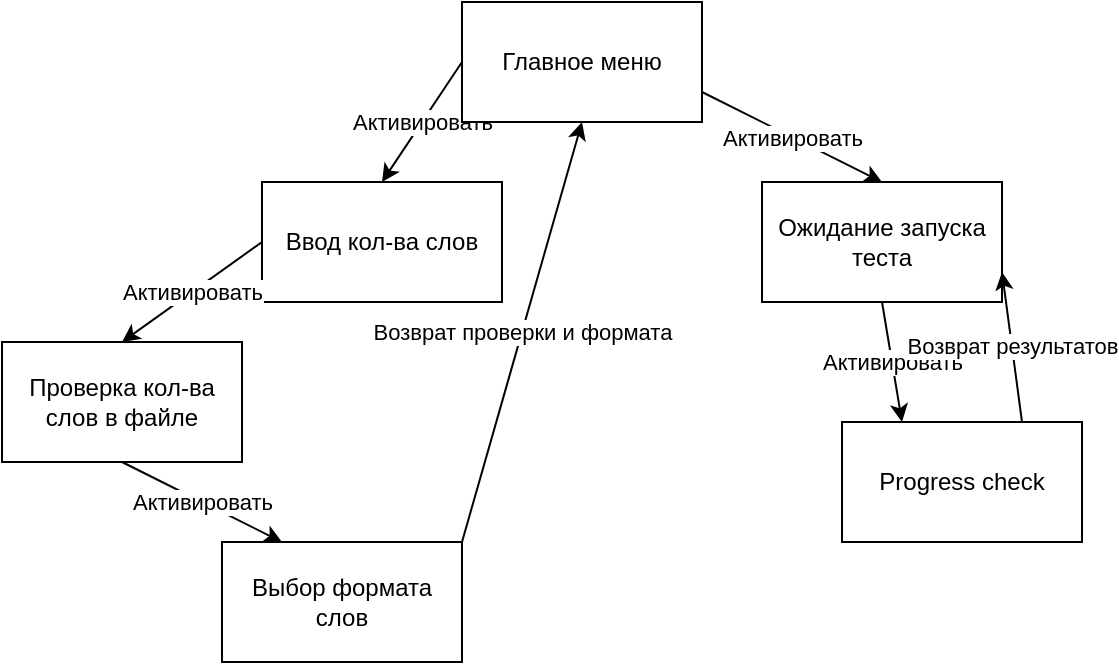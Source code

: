 <mxfile version="12.1.3" pages="1"><diagram id="PR0plhFFlYOe0MXO-YD0" name="Page-1"><mxGraphModel dx="1024" dy="428" grid="1" gridSize="10" guides="1" tooltips="1" connect="1" arrows="1" fold="1" page="1" pageScale="1" pageWidth="827" pageHeight="1169" math="0" shadow="0"><root><mxCell id="0"/><mxCell id="1" parent="0"/><mxCell id="tQxusTs7xUVKyoij3I9l-30" value="Ввод кол-ва слов" style="rounded=0;whiteSpace=wrap;html=1;" vertex="1" parent="1"><mxGeometry x="270" y="100" width="120" height="60" as="geometry"/></mxCell><mxCell id="tQxusTs7xUVKyoij3I9l-31" value="Проверка кол-ва слов в файле" style="rounded=0;whiteSpace=wrap;html=1;" vertex="1" parent="1"><mxGeometry x="140" y="180" width="120" height="60" as="geometry"/></mxCell><mxCell id="tQxusTs7xUVKyoij3I9l-33" value="Активировать" style="endArrow=classic;html=1;entryX=0.5;entryY=0;entryDx=0;entryDy=0;exitX=0;exitY=0.5;exitDx=0;exitDy=0;" edge="1" parent="1" source="tQxusTs7xUVKyoij3I9l-30" target="tQxusTs7xUVKyoij3I9l-31"><mxGeometry width="50" height="50" relative="1" as="geometry"><mxPoint x="150" y="200" as="sourcePoint"/><mxPoint x="200" y="150" as="targetPoint"/></mxGeometry></mxCell><mxCell id="tQxusTs7xUVKyoij3I9l-34" value="Активировать" style="endArrow=classic;html=1;exitX=0.5;exitY=1;exitDx=0;exitDy=0;entryX=0.25;entryY=0;entryDx=0;entryDy=0;" edge="1" parent="1" source="tQxusTs7xUVKyoij3I9l-31" target="tQxusTs7xUVKyoij3I9l-35"><mxGeometry width="50" height="50" relative="1" as="geometry"><mxPoint x="270" y="260" as="sourcePoint"/><mxPoint x="260" y="280" as="targetPoint"/></mxGeometry></mxCell><mxCell id="tQxusTs7xUVKyoij3I9l-35" value="Выбор формата слов" style="rounded=0;whiteSpace=wrap;html=1;" vertex="1" parent="1"><mxGeometry x="250" y="280" width="120" height="60" as="geometry"/></mxCell><mxCell id="tQxusTs7xUVKyoij3I9l-36" value="Активировать" style="endArrow=classic;html=1;exitX=0;exitY=0.5;exitDx=0;exitDy=0;entryX=0.5;entryY=0;entryDx=0;entryDy=0;" edge="1" parent="1" source="tQxusTs7xUVKyoij3I9l-37" target="tQxusTs7xUVKyoij3I9l-30"><mxGeometry width="50" height="50" relative="1" as="geometry"><mxPoint x="285" y="70" as="sourcePoint"/><mxPoint x="335" y="20" as="targetPoint"/></mxGeometry></mxCell><mxCell id="tQxusTs7xUVKyoij3I9l-37" value="Главное меню" style="rounded=0;whiteSpace=wrap;html=1;" vertex="1" parent="1"><mxGeometry x="370" y="10" width="120" height="60" as="geometry"/></mxCell><mxCell id="tQxusTs7xUVKyoij3I9l-38" value="Возврат проверки и формата" style="endArrow=classic;html=1;entryX=0.5;entryY=1;entryDx=0;entryDy=0;" edge="1" parent="1" target="tQxusTs7xUVKyoij3I9l-37"><mxGeometry width="50" height="50" relative="1" as="geometry"><mxPoint x="370" y="280" as="sourcePoint"/><mxPoint x="420" y="230" as="targetPoint"/></mxGeometry></mxCell><mxCell id="tQxusTs7xUVKyoij3I9l-39" value="Ожидание запуска теста" style="rounded=0;whiteSpace=wrap;html=1;" vertex="1" parent="1"><mxGeometry x="520" y="100" width="120" height="60" as="geometry"/></mxCell><mxCell id="tQxusTs7xUVKyoij3I9l-40" value="Активировать" style="endArrow=classic;html=1;exitX=1;exitY=0.75;exitDx=0;exitDy=0;entryX=0.5;entryY=0;entryDx=0;entryDy=0;" edge="1" parent="1" source="tQxusTs7xUVKyoij3I9l-37" target="tQxusTs7xUVKyoij3I9l-39"><mxGeometry width="50" height="50" relative="1" as="geometry"><mxPoint x="450" y="160" as="sourcePoint"/><mxPoint x="500" y="110" as="targetPoint"/></mxGeometry></mxCell><mxCell id="tQxusTs7xUVKyoij3I9l-41" value="Progress check" style="rounded=0;whiteSpace=wrap;html=1;" vertex="1" parent="1"><mxGeometry x="560" y="220" width="120" height="60" as="geometry"/></mxCell><mxCell id="tQxusTs7xUVKyoij3I9l-42" value="Активировать" style="endArrow=classic;html=1;exitX=0.5;exitY=1;exitDx=0;exitDy=0;entryX=0.25;entryY=0;entryDx=0;entryDy=0;" edge="1" parent="1" source="tQxusTs7xUVKyoij3I9l-39" target="tQxusTs7xUVKyoij3I9l-41"><mxGeometry width="50" height="50" relative="1" as="geometry"><mxPoint x="580" y="220" as="sourcePoint"/><mxPoint x="630" y="170" as="targetPoint"/></mxGeometry></mxCell><mxCell id="tQxusTs7xUVKyoij3I9l-44" value="Возврат результатов" style="endArrow=classic;html=1;exitX=0.75;exitY=0;exitDx=0;exitDy=0;entryX=1;entryY=0.75;entryDx=0;entryDy=0;" edge="1" parent="1" source="tQxusTs7xUVKyoij3I9l-41" target="tQxusTs7xUVKyoij3I9l-39"><mxGeometry width="50" height="50" relative="1" as="geometry"><mxPoint x="680" y="230" as="sourcePoint"/><mxPoint x="730" y="180" as="targetPoint"/></mxGeometry></mxCell></root></mxGraphModel></diagram></mxfile>